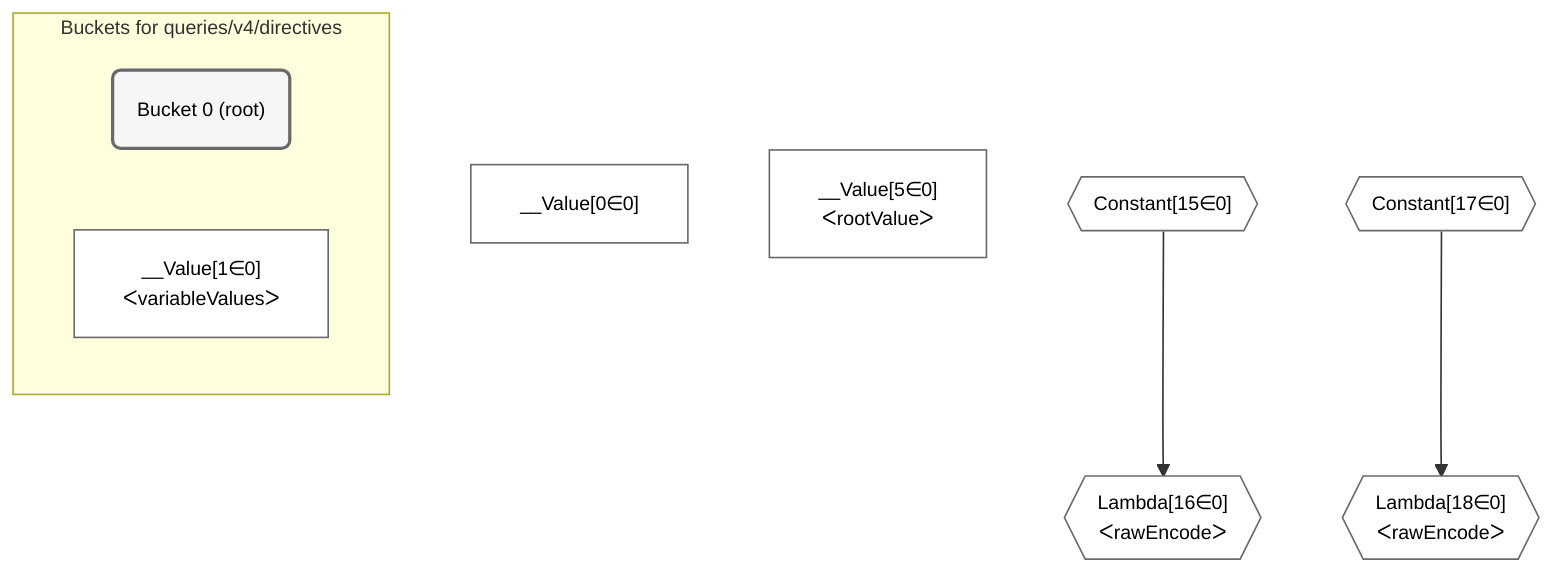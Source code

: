 %%{init: {'themeVariables': { 'fontSize': '12px'}}}%%
graph TD
    classDef path fill:#eee,stroke:#000,color:#000
    classDef plan fill:#fff,stroke-width:1px,color:#000
    classDef itemplan fill:#fff,stroke-width:2px,color:#000
    classDef unbatchedplan fill:#dff,stroke-width:1px,color:#000
    classDef sideeffectplan fill:#fcc,stroke-width:2px,color:#000
    classDef bucket fill:#f6f6f6,color:#000,stroke-width:2px,text-align:left


    %% define steps
    __Value0["__Value[0∈0]"]:::plan
    __Value5["__Value[5∈0]<br />ᐸrootValueᐳ"]:::plan
    Constant15{{"Constant[15∈0]"}}:::plan
    Lambda16{{"Lambda[16∈0]<br />ᐸrawEncodeᐳ"}}:::plan
    Constant17{{"Constant[17∈0]"}}:::plan
    Lambda18{{"Lambda[18∈0]<br />ᐸrawEncodeᐳ"}}:::plan

    %% plan dependencies
    Constant15 --> Lambda16
    Constant17 --> Lambda18

    subgraph "Buckets for queries/v4/directives"
    Bucket0("Bucket 0 (root)"):::bucket
    classDef bucket0 stroke:#696969
    __Value1["__Value[1∈0]<br />ᐸvariableValuesᐳ"]:::plan
    class Bucket0,__Value0,__Value1,__Value5,Constant15,Lambda16,Constant17,Lambda18 bucket0
    end